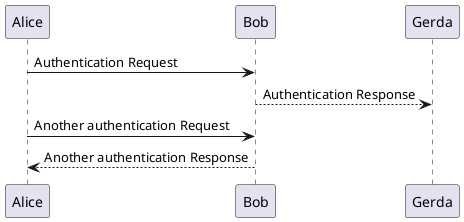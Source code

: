 @startuml
Alice -> Bob: Authentication Request
Bob --> Gerda: Authentication Response

Alice -> Bob: Another authentication Request
Alice <-- Bob: Another authentication Response
@enduml
